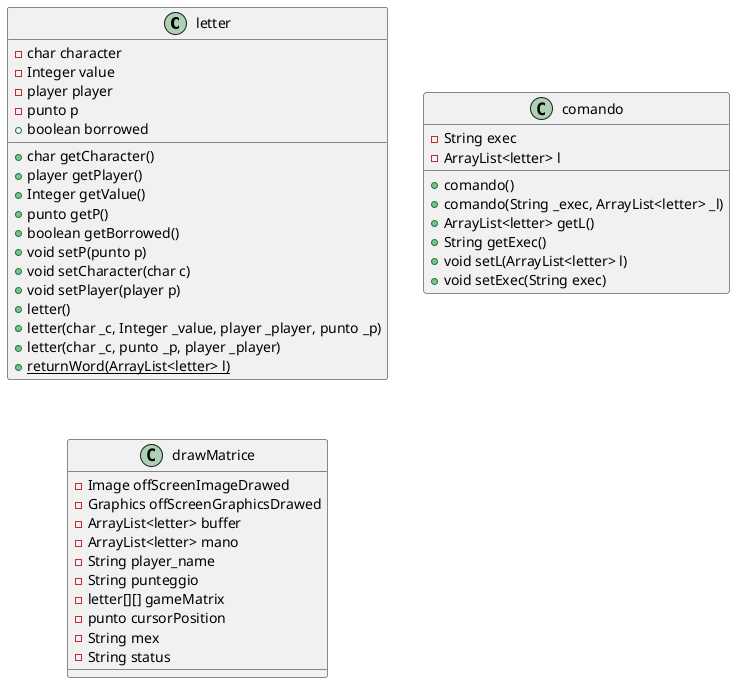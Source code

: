 @startuml class_diagram
class letter{
    -char character
    -Integer value
    -player player
    -punto p
    +boolean borrowed
    +char getCharacter()
    +player getPlayer()
    +Integer getValue()
    +punto getP()
    +boolean getBorrowed()
    +void setP(punto p)
    +void setCharacter(char c)
    +void setPlayer(player p)
    +letter()
    +letter(char _c, Integer _value, player _player, punto _p)
    +letter(char _c, punto _p, player _player)
    +{static} returnWord(ArrayList<letter> l)
}
class comando{
    -String exec
    -ArrayList<letter> l
    +comando()
    +comando(String _exec, ArrayList<letter> _l)
    +ArrayList<letter> getL()
    +String getExec()
    +void setL(ArrayList<letter> l)
    +void setExec(String exec)
}

class drawMatrice{
    -Image offScreenImageDrawed
    -Graphics offScreenGraphicsDrawed
    -ArrayList<letter> buffer
    -ArrayList<letter> mano
    -String player_name
    -String punteggio
    -letter[][] gameMatrix
    -punto cursorPosition
    -String mex
    -String status
}
@enduml
